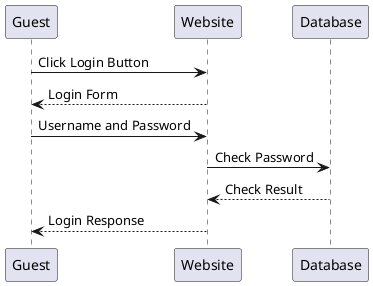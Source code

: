 @startuml
Guest -> Website: Click Login Button
Website --> Guest: Login Form
Guest -> Website: Username and Password
Website -> Database: Check Password
Database --> Website: Check Result
Guest <-- Website: Login Response
@enduml
